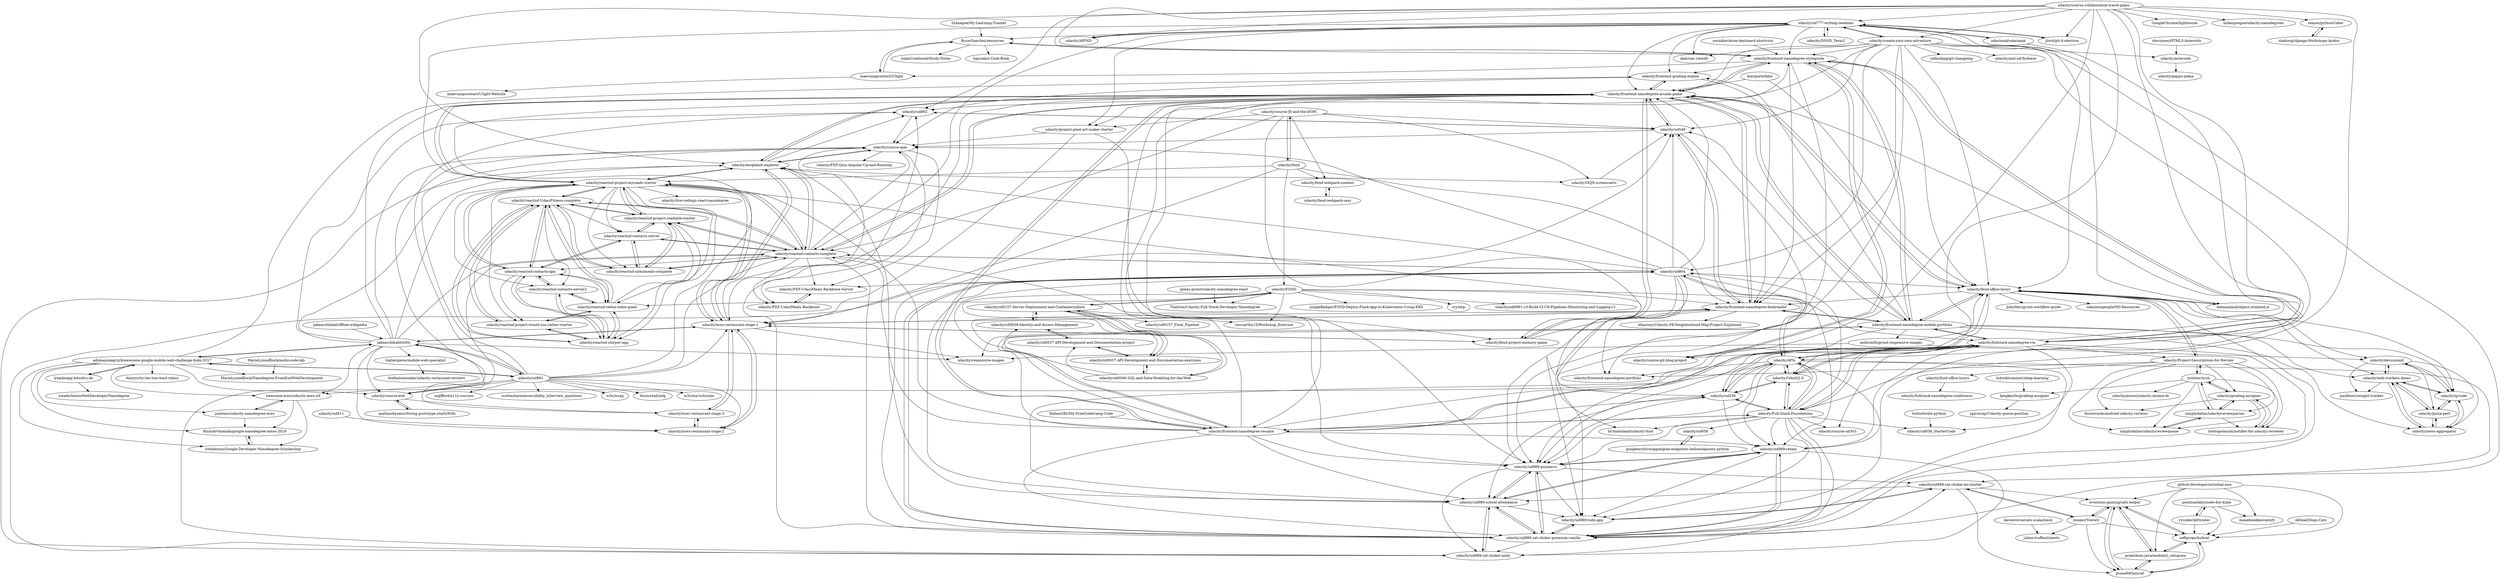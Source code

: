 digraph G {
"Syknapse/My-Learning-Tracker" -> "BycorSanchez/resources" ["e"=1]
"BycorSanchez/resources" -> "maevanapcontact/Ulight"
"BycorSanchez/resources" -> "hajczek/e-Cook-Book"
"BycorSanchez/resources" -> "islamCodehood/Study-Notes"
"BycorSanchez/resources" -> "udacity/frontend-nanodegree-styleguide"
"udacity/reactnd-UdaciFitness-complete" -> "udacity/reactnd-project-readable-starter"
"udacity/reactnd-UdaciFitness-complete" -> "udacity/reactnd-redux-todos-goals"
"udacity/reactnd-UdaciFitness-complete" -> "udacity/reactnd-udacimeals-complete"
"udacity/reactnd-UdaciFitness-complete" -> "udacity/reactnd-project-myreads-starter"
"udacity/reactnd-UdaciFitness-complete" -> "udacity/reactnd-chirper-app"
"udacity/reactnd-UdaciFitness-complete" -> "udacity/reactnd-project-would-you-rather-starter"
"udacity/reactnd-UdaciFitness-complete" -> "udacity/reactnd-contacts-app"
"udacity/reactnd-UdaciFitness-complete" -> "udacity/reactnd-contacts-server2"
"udacity/reactnd-UdaciFitness-complete" -> "udacity/reactnd-contacts-complete"
"udacity/reactnd-UdaciFitness-complete" -> "udacity/reactnd-contacts-server"
"adomanskagrzyb/awesome-google-mobile-web-challenge-links-2017" -> "awesome-mws/udacity-mws-nd"
"adomanskagrzyb/awesome-google-mobile-web-challenge-links-2017" -> "ireade/app.bitsofco.de"
"adomanskagrzyb/awesome-google-mobile-web-challenge-links-2017" -> "RicardoVaranda/google-nanodegree-notes-2018"
"adomanskagrzyb/awesome-google-mobile-web-challenge-links-2017" -> "jakearchibald/wittr"
"adomanskagrzyb/awesome-google-mobile-web-challenge-links-2017" -> "jsoetens/udacity-nanodegree-mws"
"adomanskagrzyb/awesome-google-mobile-web-challenge-links-2017" -> "rothdennis/Google-Developer-Nanodegree-Scholarship"
"adomanskagrzyb/awesome-google-mobile-web-challenge-links-2017" -> "udacity/ud891"
"adomanskagrzyb/awesome-google-mobile-web-challenge-links-2017" -> "Amiryy/tic-tac-toe-react-redux"
"adomanskagrzyb/awesome-google-mobile-web-challenge-links-2017" -> "MarieLynneBlock/Nanodegree-FrontEndWebDevelopment"
"adomanskagrzyb/awesome-google-mobile-web-challenge-links-2017" -> "udacity/frontend-grading-engine"
"adomanskagrzyb/awesome-google-mobile-web-challenge-links-2017" -> "udacity/course-es6"
"maevanapcontact/Ulight" -> "maevanapcontact/Ulight-Website"
"maevanapcontact/Ulight" -> "BycorSanchez/resources"
"rothdennis/Google-Developer-Nanodegree-Scholarship" -> "RicardoVaranda/google-nanodegree-notes-2018"
"udacity/reactnd-project-would-you-rather-starter" -> "udacity/reactnd-chirper-app"
"udacity/reactnd-project-would-you-rather-starter" -> "udacity/reactnd-redux-todos-goals"
"udacity/reactnd-project-would-you-rather-starter" -> "udacity/reactnd-UdaciFitness-complete"
"mathiasbynens/String.prototype.startsWith" -> "udacity/course-es6"
"udacimak/udacimak" -> "udacity/ud777-writing-readmes" ["e"=1]
"udacimak/udacimak" -> "udacity/fullstack-nanodegree-vm" ["e"=1]
"udacity/DSND_Term2" -> "udacity/ud777-writing-readmes" ["e"=1]
"jsoetens/udacity-nanodegree-mws" -> "awesome-mws/udacity-mws-nd"
"jsoetens/udacity-nanodegree-mws" -> "RicardoVaranda/google-nanodegree-notes-2018"
"james-priest/udacity-nanodegree-react" -> "Thalrion/Udacity-Full-Stack-Developer-Nanodegree"
"udacity/reactnd-redux-todos-goals" -> "udacity/reactnd-chirper-app"
"udacity/reactnd-redux-todos-goals" -> "udacity/reactnd-UdaciFitness-complete"
"udacity/reactnd-redux-todos-goals" -> "udacity/reactnd-contacts-app"
"udacity/reactnd-redux-todos-goals" -> "udacity/reactnd-project-would-you-rather-starter"
"udacity/reactnd-redux-todos-goals" -> "udacity/reactnd-contacts-server2"
"udacity/reactnd-redux-todos-goals" -> "udacity/reactnd-project-readable-starter"
"udacity/reactnd-contacts-app" -> "udacity/reactnd-contacts-server2"
"udacity/reactnd-contacts-app" -> "udacity/reactnd-redux-todos-goals"
"udacity/reactnd-contacts-app" -> "udacity/reactnd-chirper-app"
"udacity/reactnd-contacts-app" -> "udacity/reactnd-contacts-server"
"udacity/reactnd-contacts-app" -> "udacity/reactnd-project-myreads-starter"
"udacity/reactnd-contacts-app" -> "udacity/reactnd-UdaciFitness-complete"
"udacity/reactnd-contacts-app" -> "udacity/reactnd-project-would-you-rather-starter"
"postmanlabs/node-doc-kube" -> "softprops/hubcat"
"postmanlabs/node-doc-kube" -> "vycoder/kittynder"
"postmanlabs/node-doc-kube" -> "manekinekko/catsify"
"andismith/grunt-responsive-images" -> "udacity/devsummit" ["e"=1]
"andismith/grunt-responsive-images" -> "udacity/fend-office-hours" ["e"=1]
"andismith/grunt-responsive-images" -> "udacity/responsive-images" ["e"=1]
"udacity/course-JS-and-the-DOM" -> "udacity/fend"
"udacity/course-JS-and-the-DOM" -> "udacity/fend-webpack-content"
"udacity/course-JS-and-the-DOM" -> "udacity/fend-project-memory-game"
"udacity/course-JS-and-the-DOM" -> "udacity/project-pixel-art-maker-starter"
"udacity/course-JS-and-the-DOM" -> "udacity/reactnd-contacts-complete"
"udacity/course-JS-and-the-DOM" -> "udacity/ud549"
"udacity/course-JS-and-the-DOM" -> "udacity/OOJS-screencasts"
"vycoder/kittynder" -> "postmanlabs/node-doc-kube"
"vycoder/kittynder" -> "softprops/hubcat"
"googlearchive/appengine-endpoints-helloendpoints-python" -> "udacity/ud858"
"udacity/AIPND" -> "udacity/ud777-writing-readmes" ["e"=1]
"udacity/OOJS-screencasts" -> "udacity/ud549"
"udacity/reactnd-contacts-server2" -> "udacity/reactnd-contacts-app"
"udacity/reactnd-contacts-server2" -> "udacity/reactnd-chirper-app"
"udacity/reactnd-contacts-server2" -> "udacity/reactnd-redux-todos-goals"
"davenverse/cats-scalacheck" -> "julien-truffaut/newts"
"remon/pythonCodes" -> "skahwaji/django-Workshops-Arabic"
"evolution-gaming/cats-helper" -> "prono69/lazycat"
"evolution-gaming/cats-helper" -> "softprops/hubcat"
"evolution-gaming/cats-helper" -> "praktikum-java/module2_catsgram"
"evolution-gaming/cats-helper" -> "jlooper/Yowwlr"
"udacity/cd0157-Server-Deployment-and-Containerization" -> "udacity/cd0157_Final_Pipeline"
"udacity/cd0157-Server-Deployment-and-Containerization" -> "udacity/cd0039-Identity-and-Access-Management"
"udacity/cd0157-Server-Deployment-and-Containerization" -> "cmccarthy15/Workshop_Exercise"
"udacity/cd0157-Server-Deployment-and-Containerization" -> "udacity/cd0037-API-Development-and-Documentation-exercises"
"udacity/cd0157-Server-Deployment-and-Containerization" -> "udacity/FSND"
"udacity/cd0157-Server-Deployment-and-Containerization" -> "udacity/cd0046-SQL-and-Data-Modeling-for-the-Web"
"udacity/FSND" -> "udacity/cd0157-Server-Deployment-and-Containerization"
"udacity/FSND" -> "cmccarthy15/Workshop_Exercise"
"udacity/FSND" -> "Thalrion/Udacity-Full-Stack-Developer-Nanodegree"
"udacity/FSND" -> "jungleBadger/FSND-Deploy-Flask-App-to-Kubernetes-Using-EKS"
"udacity/FSND" -> "udacity/cd0037-API-Development-and-Documentation-exercises"
"udacity/FSND" -> "cry/nbp"
"udacity/FSND" -> "udacity/nd9991-c3-Build-CI-CD-Pipelines-Monitoring-and-Logging-v1" ["e"=1]
"udacity/FSND" -> "udacity/fullstack-nanodegree-vm"
"udacity/FSND" -> "br3ndonland/udacity-fsnd"
"udacity/FSND" -> "udacity/reactnd-redux-todos-goals"
"awesome-mws/udacity-mws-nd" -> "jsoetens/udacity-nanodegree-mws"
"awesome-mws/udacity-mws-nd" -> "RicardoVaranda/google-nanodegree-notes-2018"
"awesome-mws/udacity-mws-nd" -> "rothdennis/Google-Developer-Nanodegree-Scholarship"
"udacity/fend-project-memory-game" -> "udacity/mws-restaurant-stage-1"
"udacity/fend-project-memory-game" -> "udacity/frontend-nanodegree-arcade-game"
"udacity/fend-project-memory-game" -> "udacity/frontend-nanodegree-feedreader"
"RicardoVaranda/google-nanodegree-notes-2018" -> "rothdennis/Google-Developer-Nanodegree-Scholarship"
"udacity/mws-restaurant-stage-2" -> "udacity/mws-restaurant-stage-3"
"udacity/mws-restaurant-stage-2" -> "udacity/mws-restaurant-stage-1"
"udacity/mws-restaurant-stage-3" -> "udacity/mws-restaurant-stage-2"
"udacity/mws-restaurant-stage-3" -> "udacity/mws-restaurant-stage-1"
"ADlead/Dogs-Cats" -> "softprops/hubcat"
"tophergates/mobile-web-specialist" -> "thefinitemonkey/udacity-restaurant-reviews"
"udacity/reactnd-chirper-app" -> "udacity/reactnd-redux-todos-goals"
"udacity/reactnd-chirper-app" -> "udacity/reactnd-project-would-you-rather-starter"
"udacity/reactnd-chirper-app" -> "udacity/reactnd-contacts-server2"
"udacity/reactnd-chirper-app" -> "udacity/reactnd-contacts-app"
"udacity/reactnd-chirper-app" -> "udacity/reactnd-UdaciFitness-complete"
"skahwaji/django-Workshops-Arabic" -> "remon/pythonCodes"
"nwinkler/atom-keyboard-shortcuts" -> "udacity/frontend-nanodegree-styleguide" ["e"=1]
"marquete/kibo" -> "udacity/fend-office-hours" ["e"=1]
"marquete/kibo" -> "udacity/frontend-nanodegree-arcade-game" ["e"=1]
"udacity/frontend-nanodegree-styleguide" -> "udacity/frontend-nanodegree-feedreader"
"udacity/frontend-nanodegree-styleguide" -> "udacity/course-git-blog-project"
"udacity/frontend-nanodegree-styleguide" -> "udacity/frontend-nanodegree-mobile-portfolio"
"udacity/frontend-nanodegree-styleguide" -> "BycorSanchez/resources"
"udacity/frontend-nanodegree-styleguide" -> "udacity/frontend-nanodegree-arcade-game"
"udacity/frontend-nanodegree-styleguide" -> "udacity/frontend-nanodegree-portfolio"
"udacity/frontend-nanodegree-styleguide" -> "udacity/fend-office-hours"
"udacity/frontend-nanodegree-styleguide" -> "maevanapcontact/Ulight"
"udacity/frontend-nanodegree-styleguide" -> "udacity/fullstack-nanodegree-vm"
"udacity/frontend-nanodegree-styleguide" -> "udacity/frontend-grading-engine"
"udacity/ud989-retain" -> "udacity/ud989-pizzamvo"
"udacity/ud989-retain" -> "udacity/ud989-cat-clicker-premium-vanilla"
"udacity/ud989-retain" -> "udacity/ud989-school-attendance"
"udacity/ud989-retain" -> "udacity/ud989-cat-clicker-andy"
"udacity/ud989-retain" -> "udacity/ud989-todo-app"
"udacity/frontend-nanodegree-resume" -> "udacity/frontend-nanodegree-arcade-game"
"udacity/frontend-nanodegree-resume" -> "udacity/frontend-nanodegree-mobile-portfolio"
"udacity/frontend-nanodegree-resume" -> "udacity/ud989-cat-clicker-premium-vanilla"
"udacity/frontend-nanodegree-resume" -> "udacity/ud989-retain"
"udacity/frontend-nanodegree-resume" -> "udacity/ud989-pizzamvo"
"udacity/frontend-nanodegree-resume" -> "udacity/ud989-school-attendance"
"udacity/frontend-nanodegree-resume" -> "udacity/frontend-nanodegree-feedreader"
"udacity/frontend-nanodegree-resume" -> "udacity/fullstack-nanodegree-vm"
"udacity/frontend-nanodegree-resume" -> "udacity/frontend-nanodegree-styleguide"
"udacity/frontend-nanodegree-resume" -> "udacity/ud864"
"udacity/frontend-nanodegree-resume" -> "udacity/Full-Stack-Foundations"
"udacity/frontend-nanodegree-resume" -> "udacity/reactnd-contacts-complete"
"udacity/frontend-nanodegree-resume" -> "udacity/fend-office-hours"
"udacity/frontend-nanodegree-resume" -> "udacity/reactnd-project-myreads-starter"
"udacity/frontend-nanodegree-resume" -> "udacity/ud330"
"udacity/frontend-nanodegree-mobile-portfolio" -> "udacity/frontend-nanodegree-arcade-game"
"udacity/frontend-nanodegree-mobile-portfolio" -> "udacity/frontend-nanodegree-feedreader"
"udacity/frontend-nanodegree-mobile-portfolio" -> "udacity/frontend-nanodegree-styleguide"
"udacity/frontend-nanodegree-mobile-portfolio" -> "udacity/fend-office-hours"
"udacity/frontend-nanodegree-mobile-portfolio" -> "udacity/web-workers-demo"
"udacity/frontend-nanodegree-mobile-portfolio" -> "udacity/frontend-nanodegree-resume"
"udacity/frontend-nanodegree-mobile-portfolio" -> "udacity/ud549"
"udacity/frontend-nanodegree-mobile-portfolio" -> "udacity/qrcode"
"udacity/frontend-nanodegree-mobile-portfolio" -> "udacity/frontend-nanodegree-portfolio"
"udacity/frontend-nanodegree-mobile-portfolio" -> "udacity/frontend-grading-engine"
"udacity/frontend-nanodegree-mobile-portfolio" -> "udacity/news-aggregator"
"udacity/frontend-nanodegree-mobile-portfolio" -> "udacity/responsive-images"
"udacity/frontend-nanodegree-mobile-portfolio" -> "udacity/fullstack-nanodegree-vm"
"udacity/frontend-nanodegree-mobile-portfolio" -> "andismith/grunt-responsive-images" ["e"=1]
"udacity/fend-webpack-sass" -> "udacity/fend-webpack-content"
"udacity/create-your-own-adventure" -> "zkat/can.viewify"
"udacity/create-your-own-adventure" -> "udacity/ud777-writing-readmes"
"udacity/create-your-own-adventure" -> "rafinskipg/git-changelog"
"udacity/create-your-own-adventure" -> "udacity/frontend-nanodegree-arcade-game"
"udacity/create-your-own-adventure" -> "udacity/fend-office-hours"
"udacity/create-your-own-adventure" -> "udacity/ud989-cat-clicker-premium-vanilla"
"udacity/create-your-own-adventure" -> "udacity/asteroids"
"udacity/create-your-own-adventure" -> "udacity/ud989-retain"
"udacity/create-your-own-adventure" -> "udacity/frontend-nanodegree-styleguide"
"udacity/create-your-own-adventure" -> "udacity/ud989-pizzamvo"
"udacity/create-your-own-adventure" -> "udacity/frontend-nanodegree-resume"
"udacity/create-your-own-adventure" -> "udacity/frontend-nanodegree-feedreader"
"udacity/create-your-own-adventure" -> "udacity/and-nd-firebase" ["e"=1]
"udacity/create-your-own-adventure" -> "udacity/ud549"
"udacity/create-your-own-adventure" -> "udacity/ud864"
"udacity/ud989-cat-clicker-ko-starter" -> "prono69/lazycat"
"udacity/ud989-cat-clicker-ko-starter" -> "jlooper/Yowwlr"
"udacity/ud989-cat-clicker-ko-starter" -> "udacity/ud989-todo-app"
"udacity/ud989-cat-clicker-ko-starter" -> "evolution-gaming/cats-helper"
"udacity/ud989-cat-clicker-ko-starter" -> "udacity/ud989-school-attendance"
"udacity/asteroids" -> "udacity/pappu-pakia"
"udacity/frontend-nanodegree-arcade-game" -> "udacity/frontend-nanodegree-feedreader"
"udacity/frontend-nanodegree-arcade-game" -> "udacity/frontend-nanodegree-mobile-portfolio"
"udacity/frontend-nanodegree-arcade-game" -> "udacity/ud549"
"udacity/frontend-nanodegree-arcade-game" -> "udacity/reactnd-project-myreads-starter"
"udacity/frontend-nanodegree-arcade-game" -> "udacity/fend-office-hours"
"udacity/frontend-nanodegree-arcade-game" -> "udacity/fend-project-memory-game"
"udacity/frontend-nanodegree-arcade-game" -> "udacity/mws-restaurant-stage-1"
"udacity/frontend-nanodegree-arcade-game" -> "udacity/exoplanet-explorer"
"udacity/frontend-nanodegree-arcade-game" -> "udacity/reactnd-contacts-complete"
"udacity/frontend-nanodegree-arcade-game" -> "udacity/frontend-nanodegree-resume"
"udacity/frontend-nanodegree-arcade-game" -> "udacity/frontend-grading-engine"
"udacity/frontend-nanodegree-arcade-game" -> "udacity/ud989-pizzamvo"
"udacity/frontend-nanodegree-arcade-game" -> "udacity/frontend-nanodegree-styleguide"
"udacity/frontend-nanodegree-arcade-game" -> "udacity/ud892"
"udacity/frontend-nanodegree-arcade-game" -> "udacity/project-pixel-art-maker-starter"
"udacity/fend-office-hours" -> "batmanimal/object-oriented-js"
"udacity/fend-office-hours" -> "JohnMav/grunt-workflow-guide" ["e"=1]
"udacity/fend-office-hours" -> "udacity/frontend-nanodegree-feedreader"
"udacity/fend-office-hours" -> "udacity/Project-Descriptions-for-Review"
"udacity/fend-office-hours" -> "udacity/frontend-nanodegree-arcade-game"
"udacity/fend-office-hours" -> "udacity/web-workers-demo"
"udacity/fend-office-hours" -> "udacity/ud989-pizzamvo"
"udacity/fend-office-hours" -> "udacity/qrcode"
"udacity/fend-office-hours" -> "udacity/frontend-nanodegree-mobile-portfolio"
"udacity/fend-office-hours" -> "udacity/devsummit"
"udacity/fend-office-hours" -> "udaciouspeople/ND-Resources"
"udacity/fend-office-hours" -> "udacity/ud989-cat-clicker-premium-vanilla"
"udacity/ud989-todo-app" -> "udacity/ud989-cat-clicker-ko-starter"
"udacity/ud989-todo-app" -> "udacity/ud989-cat-clicker-premium-vanilla"
"udacity/ud989-cat-clicker-premium-vanilla" -> "udacity/ud989-pizzamvo"
"udacity/ud989-cat-clicker-premium-vanilla" -> "udacity/ud989-retain"
"udacity/ud989-cat-clicker-premium-vanilla" -> "udacity/ud989-school-attendance"
"udacity/ud989-cat-clicker-premium-vanilla" -> "udacity/ud989-todo-app"
"udacity/ud989-cat-clicker-premium-vanilla" -> "udacity/ud989-cat-clicker-andy"
"udacity/ud989-cat-clicker-premium-vanilla" -> "udacity/ud989-cat-clicker-ko-starter"
"udacity/ud989-cat-clicker-premium-vanilla" -> "udacity/ud864"
"udacity/ud989-cat-clicker-premium-vanilla" -> "udacity/ud892"
"udacity/ud989-cat-clicker-premium-vanilla" -> "udacity/ud549"
"udacity/fend-webpack-content" -> "udacity/fend-webpack-sass"
"udacity/ud858" -> "googlearchive/appengine-endpoints-helloendpoints-python"
"udacity/ud989-pizzamvo" -> "udacity/ud989-retain"
"udacity/ud989-pizzamvo" -> "udacity/ud989-cat-clicker-premium-vanilla"
"udacity/ud989-pizzamvo" -> "udacity/ud989-school-attendance"
"udacity/ud989-pizzamvo" -> "udacity/ud989-cat-clicker-andy"
"udacity/ud989-pizzamvo" -> "udacity/ud989-todo-app"
"udacity/ud989-pizzamvo" -> "udacity/ud989-cat-clicker-ko-starter"
"batmanimal/object-oriented-js" -> "udacity/fend-office-hours"
"udacity/ud989-school-attendance" -> "udacity/ud989-cat-clicker-premium-vanilla"
"udacity/ud989-school-attendance" -> "udacity/ud989-cat-clicker-andy"
"udacity/ud989-school-attendance" -> "udacity/ud989-pizzamvo"
"udacity/ud989-school-attendance" -> "udacity/ud989-retain"
"udacity/ud989-school-attendance" -> "udacity/ud989-todo-app"
"github-developer/octochat-aws" -> "softprops/hubcat"
"github-developer/octochat-aws" -> "praktikum-java/module2_catsgram"
"github-developer/octochat-aws" -> "manekinekko/catsify"
"github-developer/octochat-aws" -> "evolution-gaming/cats-helper"
"udacity/ud989-cat-clicker-andy" -> "udacity/ud989-school-attendance"
"udacity/frontend-nanodegree-feedreader" -> "udacity/frontend-nanodegree-arcade-game"
"udacity/frontend-nanodegree-feedreader" -> "udacity/frontend-nanodegree-portfolio"
"udacity/frontend-nanodegree-feedreader" -> "udacity/ud549"
"udacity/frontend-nanodegree-feedreader" -> "udacity/mws-restaurant-stage-1"
"udacity/frontend-nanodegree-feedreader" -> "elharony/Udacity-P8-Neighborhood-Map-Project-Explained"
"udacity/frontend-nanodegree-feedreader" -> "udacity/frontend-nanodegree-mobile-portfolio"
"jlord/git-it-electron" -> "udacity/ud777-writing-readmes" ["e"=1]
"twilio/twilio-python" -> "udacity/ud036_StarterCode" ["e"=1]
"udacity/fullstack-nanodegree-vm" -> "udacity/Full-Stack-Foundations"
"udacity/fullstack-nanodegree-vm" -> "udacity/OAuth2.0"
"udacity/fullstack-nanodegree-vm" -> "udacity/ud330"
"udacity/fullstack-nanodegree-vm" -> "udacity/ud036_StarterCode"
"udacity/fullstack-nanodegree-vm" -> "udacity/APIs"
"udacity/fullstack-nanodegree-vm" -> "udacity/ud989-pizzamvo"
"udacity/fullstack-nanodegree-vm" -> "udacity/frontend-nanodegree-styleguide"
"udacity/fullstack-nanodegree-vm" -> "udacity/course-ud303"
"udacity/fullstack-nanodegree-vm" -> "udacity/frontend-nanodegree-arcade-game"
"udacity/fullstack-nanodegree-vm" -> "udacity/ud989-retain"
"udacity/fullstack-nanodegree-vm" -> "udacity/frontend-nanodegree-resume"
"udacity/fullstack-nanodegree-vm" -> "udacity/ud989-cat-clicker-premium-vanilla"
"udacity/fullstack-nanodegree-vm" -> "udacity/frontend-nanodegree-mobile-portfolio"
"udacity/fullstack-nanodegree-vm" -> "udacity/course-git-blog-project"
"udacity/fullstack-nanodegree-vm" -> "udacity/Project-Descriptions-for-Review"
"udacity/Full-Stack-Foundations" -> "udacity/fullstack-nanodegree-vm"
"udacity/Full-Stack-Foundations" -> "udacity/ud330"
"udacity/Full-Stack-Foundations" -> "udacity/APIs"
"udacity/Full-Stack-Foundations" -> "udacity/OAuth2.0"
"udacity/Full-Stack-Foundations" -> "udacity/ud989-pizzamvo"
"udacity/Full-Stack-Foundations" -> "udacity/course-ud303"
"udacity/Full-Stack-Foundations" -> "udacity/ud989-retain"
"udacity/Full-Stack-Foundations" -> "udacity/ud036_StarterCode"
"udacity/Full-Stack-Foundations" -> "udacity/ud864"
"udacity/Full-Stack-Foundations" -> "udacity/ud858"
"udacity/Full-Stack-Foundations" -> "udacity/ud989-todo-app"
"udacity/Full-Stack-Foundations" -> "udacity/ud989-cat-clicker-andy"
"udacity/Full-Stack-Foundations" -> "udacity/ud989-cat-clicker-premium-vanilla"
"udacity/Full-Stack-Foundations" -> "udacity/frontend-nanodegree-resume"
"udacity/Full-Stack-Foundations" -> "br3ndonland/udacity-fsnd"
"udacity/frontend-grading-engine" -> "udacity/frontend-nanodegree-arcade-game"
"udacity/frontend-grading-engine" -> "udacity/course-ajax"
"udacity/frontend-grading-engine" -> "udacity/frontend-nanodegree-feedreader"
"udacity/OAuth2.0" -> "udacity/ud330"
"udacity/OAuth2.0" -> "udacity/fullstack-nanodegree-vm"
"udacity/OAuth2.0" -> "udacity/Full-Stack-Foundations"
"udacity/OAuth2.0" -> "udacity/APIs"
"udacity/cd0046-SQL-and-Data-Modeling-for-the-Web" -> "udacity/cd0037-API-Development-and-Documentation-project"
"udacity/cd0046-SQL-and-Data-Modeling-for-the-Web" -> "udacity/cd0037-API-Development-and-Documentation-exercises"
"udacity/cd0046-SQL-and-Data-Modeling-for-the-Web" -> "udacity/cd0039-Identity-and-Access-Management"
"udacity/cd0046-SQL-and-Data-Modeling-for-the-Web" -> "udacity/cd0157-Server-Deployment-and-Containerization"
"udacity/Project-Descriptions-for-Review" -> "trolster/urcli"
"udacity/Project-Descriptions-for-Review" -> "udacity/grading-assigner"
"udacity/Project-Descriptions-for-Review" -> "simplydallas/udacityreviewparser"
"udacity/Project-Descriptions-for-Review" -> "udacity/fend-office-hours"
"udacity/Project-Descriptions-for-Review" -> "brenopolanski/notifier-for-udacity-reviewer"
"udacity/Project-Descriptions-for-Review" -> "simplydallas/udacityreviewqueue"
"udacity/Project-Descriptions-for-Review" -> "throwrocks/android-udacity-reviews"
"udacity/Project-Descriptions-for-Review" -> "udacity/fsnd-office-hours"
"udacity/Project-Descriptions-for-Review" -> "udacity/frontend-nanodegree-portfolio"
"jakearchibald/offline-wikipedia" -> "jakearchibald/wittr" ["e"=1]
"udacity/qrcode" -> "udacity/web-workers-demo"
"udacity/qrcode" -> "udacity/pizza-perf"
"udacity/qrcode" -> "udacity/news-aggregator"
"udacity/qrcode" -> "udacity/devsummit"
"udacity/ud330" -> "udacity/OAuth2.0"
"udacity/ud330" -> "udacity/Full-Stack-Foundations"
"udacity/ud330" -> "udacity/APIs"
"udacity/ud330" -> "udacity/ud989-pizzamvo"
"udacity/ud330" -> "udacity/ud989-retain"
"udacity/ud330" -> "udacity/fullstack-nanodegree-vm"
"udacity/ud330" -> "udacity/ud989-school-attendance"
"udacity/devsummit" -> "udacity/web-workers-demo"
"udacity/devsummit" -> "udacity/qrcode"
"udacity/devsummit" -> "paullewis/weight-tracker"
"udacity/devsummit" -> "udacity/pizza-perf"
"udacity/devsummit" -> "udacity/news-aggregator"
"udacity/web-workers-demo" -> "udacity/qrcode"
"udacity/web-workers-demo" -> "udacity/devsummit"
"udacity/web-workers-demo" -> "udacity/pizza-perf"
"udacity/web-workers-demo" -> "udacity/news-aggregator"
"udacity/web-workers-demo" -> "paullewis/weight-tracker"
"udacity/APIs" -> "udacity/ud330"
"udacity/APIs" -> "udacity/Full-Stack-Foundations"
"udacity/APIs" -> "udacity/OAuth2.0"
"udacity/APIs" -> "udacity/fullstack-nanodegree-vm"
"udacity/APIs" -> "udacity/ud989-pizzamvo"
"udacity/APIs" -> "udacity/ud864"
"udacity/APIs" -> "udacity/ud989-cat-clicker-premium-vanilla"
"udacity/APIs" -> "udacity/ud989-todo-app"
"udacity/APIs" -> "udacity/ud989-retain"
"udacity/APIs" -> "udacity/ud989-school-attendance"
"udacity/APIs" -> "udacity/ud989-cat-clicker-ko-starter"
"udacity/APIs" -> "udacity/ud989-cat-clicker-andy"
"udacity/news-aggregator" -> "udacity/pizza-perf"
"udacity/news-aggregator" -> "udacity/qrcode"
"udacity/news-aggregator" -> "udacity/web-workers-demo"
"udacity/pizza-perf" -> "udacity/qrcode"
"udacity/pizza-perf" -> "udacity/web-workers-demo"
"udacity/pizza-perf" -> "udacity/news-aggregator"
"udacity/ud549" -> "udacity/frontend-nanodegree-feedreader"
"udacity/ud549" -> "udacity/ud892"
"udacity/ud549" -> "udacity/ud989-todo-app"
"udacity/ud549" -> "udacity/course-ajax"
"udacity/ud549" -> "udacity/frontend-nanodegree-arcade-game"
"udacity/cd0039-Identity-and-Access-Management" -> "udacity/cd0037-API-Development-and-Documentation-project"
"udacity/cd0039-Identity-and-Access-Management" -> "udacity/cd0157-Server-Deployment-and-Containerization"
"udacity/cd0037-API-Development-and-Documentation-exercises" -> "udacity/cd0037-API-Development-and-Documentation-project"
"udacity/cd0037-API-Development-and-Documentation-exercises" -> "udacity/cd0157-Server-Deployment-and-Containerization"
"udacity/cd0037-API-Development-and-Documentation-exercises" -> "udacity/cd0046-SQL-and-Data-Modeling-for-the-Web"
"udacity/fsnd-office-hours" -> "udacity/fullstack-nanodegree-conference"
"udacity/ud777-writing-readmes" -> "udacity/create-your-own-adventure"
"udacity/ud777-writing-readmes" -> "zkat/can.viewify"
"udacity/ud777-writing-readmes" -> "udacity/frontend-nanodegree-styleguide"
"udacity/ud777-writing-readmes" -> "udacity/frontend-nanodegree-arcade-game"
"udacity/ud777-writing-readmes" -> "udacity/DSND_Term2" ["e"=1]
"udacity/ud777-writing-readmes" -> "udacity/reactnd-project-myreads-starter"
"udacity/ud777-writing-readmes" -> "udacity/fend-office-hours"
"udacity/ud777-writing-readmes" -> "BycorSanchez/resources"
"udacity/ud777-writing-readmes" -> "batmanimal/object-oriented-js"
"udacity/ud777-writing-readmes" -> "udacity/AIPND" ["e"=1]
"udacity/ud777-writing-readmes" -> "udacity/reactnd-contacts-complete"
"udacity/ud777-writing-readmes" -> "jlord/git-it-electron" ["e"=1]
"udacity/ud777-writing-readmes" -> "udacity/frontend-grading-engine"
"udacity/ud777-writing-readmes" -> "udacimak/udacimak" ["e"=1]
"udacity/ud777-writing-readmes" -> "udacity/project-pixel-art-maker-starter"
"Rafase282/My-FreeCodeCamp-Code" -> "udacity/frontend-nanodegree-resume" ["e"=1]
"jakearchibald/wittr" -> "udacity/mws-restaurant-stage-1"
"jakearchibald/wittr" -> "udacity/course-ajax"
"jakearchibald/wittr" -> "adomanskagrzyb/awesome-google-mobile-web-challenge-links-2017"
"jakearchibald/wittr" -> "awesome-mws/udacity-mws-nd"
"jakearchibald/wittr" -> "udacity/course-es6"
"jakearchibald/wittr" -> "udacity/exoplanet-explorer"
"jakearchibald/wittr" -> "udacity/reactnd-contacts-complete"
"jakearchibald/wittr" -> "udacity/ud892"
"jakearchibald/wittr" -> "udacity/ud891"
"jakearchibald/wittr" -> "udacity/mws-restaurant-stage-3"
"jakearchibald/wittr" -> "udacity/reactnd-project-myreads-starter"
"jakearchibald/wittr" -> "udacity/mws-restaurant-stage-2"
"jakearchibald/wittr" -> "tophergates/mobile-web-specialist"
"jakearchibald/wittr" -> "udacity/frontend-nanodegree-arcade-game"
"jakearchibald/wittr" -> "udacity/responsive-images"
"udacity/cd0037-API-Development-and-Documentation-project" -> "udacity/cd0039-Identity-and-Access-Management"
"udacity/cd0037-API-Development-and-Documentation-project" -> "udacity/cd0037-API-Development-and-Documentation-exercises"
"udacity/exoplanet-explorer" -> "udacity/course-ajax"
"udacity/exoplanet-explorer" -> "udacity/mws-restaurant-stage-1"
"udacity/exoplanet-explorer" -> "udacity/reactnd-contacts-complete"
"udacity/exoplanet-explorer" -> "udacity/ud892"
"udacity/exoplanet-explorer" -> "udacity/OOJS-screencasts"
"udacity/exoplanet-explorer" -> "udacity/frontend-nanodegree-arcade-game"
"udacity/exoplanet-explorer" -> "udacity/ud989-school-attendance"
"udacity/exoplanet-explorer" -> "udacity/ud989-cat-clicker-andy"
"udacity/exoplanet-explorer" -> "udacity/reactnd-project-myreads-starter"
"udacity/ud892" -> "udacity/ud549"
"udacity/ud892" -> "udacity/course-ajax"
"praktikum-java/module2_catsgram" -> "prono69/lazycat"
"praktikum-java/module2_catsgram" -> "evolution-gaming/cats-helper"
"praktikum-java/module2_catsgram" -> "softprops/hubcat"
"udacity/FEF-UdaciMeals-Backbone" -> "udacity/FEF-UdaciMeals-Backbone-Server"
"udacity/grading-assigner" -> "simplydallas/udacityreviewparser"
"udacity/grading-assigner" -> "brenopolanski/notifier-for-udacity-reviewer"
"udacity/grading-assigner" -> "throwrocks/android-udacity-reviews"
"udacity/grading-assigner" -> "simplydallas/udacityreviewqueue"
"udacity/grading-assigner" -> "trolster/urcli"
"prono69/lazycat" -> "praktikum-java/module2_catsgram"
"prono69/lazycat" -> "evolution-gaming/cats-helper"
"prono69/lazycat" -> "softprops/hubcat"
"udacity/ud891" -> "udacity/mws-restaurant-stage-1"
"udacity/ud891" -> "udacity/ud892"
"udacity/ud891" -> "adomanskagrzyb/awesome-google-mobile-web-challenge-links-2017"
"udacity/ud891" -> "jakearchibald/wittr"
"udacity/ud891" -> "udacity/frontend-nanodegree-arcade-game"
"udacity/ud891" -> "w3c/wai-tutorials" ["e"=1]
"udacity/ud891" -> "mgifford/a11y-courses" ["e"=1]
"udacity/ud891" -> "udacity/course-es6"
"udacity/ud891" -> "udacity/course-ajax"
"udacity/ud891" -> "udacity/mws-restaurant-stage-2"
"udacity/ud891" -> "scottaohara/accessibility_interview_questions" ["e"=1]
"udacity/ud891" -> "udacity/reactnd-contacts-complete"
"udacity/ud891" -> "awesome-mws/udacity-mws-nd"
"udacity/ud891" -> "w3c/wcag" ["e"=1]
"udacity/ud891" -> "Access4all/adg" ["e"=1]
"udacity/fend" -> "udacity/course-JS-and-the-DOM"
"udacity/fend" -> "udacity/fend-webpack-content"
"udacity/fend" -> "udacity/reactnd-project-myreads-starter"
"udacity/fend" -> "udacity/frontend-nanodegree-feedreader"
"udacity/fend" -> "udacity/FSND"
"udacity/fend" -> "udacity/mws-restaurant-stage-1"
"simplydallas/udacityreviewparser" -> "simplydallas/udacityreviewqueue"
"simplydallas/udacityreviewparser" -> "udacity/grading-assigner"
"simplydallas/udacityreviewparser" -> "trolster/urcli"
"simplydallas/udacityreviewparser" -> "brenopolanski/notifier-for-udacity-reviewer"
"simplydallas/udacityreviewqueue" -> "simplydallas/udacityreviewparser"
"udacity/FEF-UdaciMeals-Backbone-Server" -> "udacity/FEF-UdaciMeals-Backbone"
"udacity/ud864" -> "udacity/ud989-cat-clicker-premium-vanilla"
"udacity/ud864" -> "udacity/reactnd-contacts-complete"
"udacity/ud864" -> "udacity/ud989-todo-app"
"udacity/ud864" -> "udacity/ud989-school-attendance"
"udacity/ud864" -> "udacity/ud989-pizzamvo"
"udacity/ud864" -> "udacity/course-ajax"
"udacity/ud864" -> "udacity/ud989-retain"
"udacity/ud864" -> "udacity/ud989-cat-clicker-andy"
"udacity/ud864" -> "udacity/ud330"
"udacity/ud864" -> "udacity/exoplanet-explorer"
"udacity/ud864" -> "udacity/fend-office-hours"
"udacity/ud864" -> "udacity/APIs"
"udacity/ud864" -> "udacity/ud549"
"udacity/ud864" -> "udacity/frontend-nanodegree-arcade-game"
"udacity/ud864" -> "udacity/FEF-UdaciMeals-Backbone-Server"
"ireade/app.bitsofco.de" -> "ireade/SeniorWebDeveloperNanodegree"
"ireade/app.bitsofco.de" -> "adomanskagrzyb/awesome-google-mobile-web-challenge-links-2017"
"udacity/project-pixel-art-maker-starter" -> "udacity/fend-project-memory-game"
"udacity/project-pixel-art-maker-starter" -> "udacity/mws-restaurant-stage-1"
"udacity/project-pixel-art-maker-starter" -> "udacity/course-ajax"
"trolster/urcli" -> "simplydallas/udacityreviewparser"
"trolster/urcli" -> "udacity/grading-assigner"
"trolster/urcli" -> "brenopolanski/notifier-for-udacity-reviewer"
"trolster/urcli" -> "simplydallas/udacityreviewqueue"
"trolster/urcli" -> "kingkastle/grading-assigner"
"trolster/urcli" -> "udacity/Project-Descriptions-for-Review"
"trolster/urcli" -> "udacityalumni/udacity-alumni-fe" ["e"=1]
"dmcinnes/HTML5-Asteroids" -> "udacity/asteroids" ["e"=1]
"udacity/course-es6" -> "udacity/mws-restaurant-stage-3"
"udacity/course-es6" -> "mathiasbynens/String.prototype.startsWith"
"udacity/course-es6" -> "udacity/course-ajax"
"udacity/course-ajax" -> "udacity/FEF-UdaciMeals-Backbone-Server"
"udacity/course-ajax" -> "udacity/exoplanet-explorer"
"udacity/course-ajax" -> "udacity/FEF-Quiz-Angular-Up-and-Running"
"udacity/course-ajax" -> "udacity/FEF-UdaciMeals-Backbone"
"udacity/ud811" -> "udacity/mws-restaurant-stage-2" ["e"=1]
"brenopolanski/notifier-for-udacity-reviewer" -> "udacity/grading-assigner"
"softprops/hubcat" -> "evolution-gaming/cats-helper"
"softprops/hubcat" -> "prono69/lazycat"
"softprops/hubcat" -> "praktikum-java/module2_catsgram"
"udacity/course-git-blog-project" -> "udacity/frontend-nanodegree-styleguide"
"jlooper/Yowwlr" -> "prono69/lazycat"
"jlooper/Yowwlr" -> "softprops/hubcat"
"jlooper/Yowwlr" -> "evolution-gaming/cats-helper"
"jlooper/Yowwlr" -> "julien-truffaut/newts"
"jlooper/Yowwlr" -> "udacity/ud989-cat-clicker-ko-starter"
"kingkastle/grading-assigner" -> "spirosrap/Udacity-queue-position"
"udacity/course-collaboration-travel-plans" -> "udacity/course-git-blog-project"
"udacity/course-collaboration-travel-plans" -> "udacity/ud777-writing-readmes"
"udacity/course-collaboration-travel-plans" -> "jlord/git-it-electron" ["e"=1]
"udacity/course-collaboration-travel-plans" -> "udacity/frontend-nanodegree-styleguide"
"udacity/course-collaboration-travel-plans" -> "remon/pythonCodes"
"udacity/course-collaboration-travel-plans" -> "GoogleChrome/lighthouse" ["e"=1]
"udacity/course-collaboration-travel-plans" -> "udacity/fullstack-nanodegree-vm"
"udacity/course-collaboration-travel-plans" -> "udacity/create-your-own-adventure"
"udacity/course-collaboration-travel-plans" -> "udacity/AIPND" ["e"=1]
"udacity/course-collaboration-travel-plans" -> "udacity/ud892"
"udacity/course-collaboration-travel-plans" -> "udacity/OAuth2.0"
"udacity/course-collaboration-travel-plans" -> "udacity/APIs"
"udacity/course-collaboration-travel-plans" -> "udacity/Full-Stack-Foundations"
"udacity/course-collaboration-travel-plans" -> "udacity/exoplanet-explorer"
"udacity/course-collaboration-travel-plans" -> "mikesprague/udacity-nanodegrees" ["e"=1]
"ludwiktrammer/deep-learning" -> "kingkastle/grading-assigner"
"udacity/reactnd-contacts-server" -> "udacity/reactnd-contacts-complete"
"udacity/reactnd-contacts-server" -> "udacity/reactnd-udacimeals-complete"
"udacity/reactnd-contacts-server" -> "udacity/reactnd-contacts-app"
"udacity/reactnd-contacts-server" -> "udacity/reactnd-project-readable-starter"
"udacity/mws-restaurant-stage-1" -> "udacity/mws-restaurant-stage-2"
"udacity/mws-restaurant-stage-1" -> "udacity/mws-restaurant-stage-3"
"udacity/mws-restaurant-stage-1" -> "udacity/course-ajax"
"udacity/mws-restaurant-stage-1" -> "udacity/frontend-nanodegree-feedreader"
"udacity/mws-restaurant-stage-1" -> "udacity/exoplanet-explorer"
"udacity/mws-restaurant-stage-1" -> "jakearchibald/wittr"
"udacity/mws-restaurant-stage-1" -> "udacity/reactnd-project-myreads-starter"
"udacity/mws-restaurant-stage-1" -> "udacity/fend-project-memory-game"
"udacity/mws-restaurant-stage-1" -> "udacity/responsive-images"
"udacity/reactnd-project-myreads-starter" -> "udacity/reactnd-contacts-complete"
"udacity/reactnd-project-myreads-starter" -> "udacity/reactnd-project-readable-starter"
"udacity/reactnd-project-myreads-starter" -> "udacity/reactnd-UdaciFitness-complete"
"udacity/reactnd-project-myreads-starter" -> "udacity/reactnd-udacimeals-complete"
"udacity/reactnd-project-myreads-starter" -> "udacity/reactnd-contacts-app"
"udacity/reactnd-project-myreads-starter" -> "udacity/reactnd-contacts-server"
"udacity/reactnd-project-myreads-starter" -> "udacity/mws-restaurant-stage-1"
"udacity/reactnd-project-myreads-starter" -> "udacity/frontend-nanodegree-arcade-game"
"udacity/reactnd-project-myreads-starter" -> "udacity/reactnd-project-would-you-rather-starter"
"udacity/reactnd-project-myreads-starter" -> "udacity/reactnd-redux-todos-goals"
"udacity/reactnd-project-myreads-starter" -> "udacity/exoplanet-explorer"
"udacity/reactnd-project-myreads-starter" -> "udacity/reactnd-contacts-server2"
"udacity/reactnd-project-myreads-starter" -> "udacity/frontend-nanodegree-feedreader"
"udacity/reactnd-project-myreads-starter" -> "udacity/reactnd-chirper-app"
"udacity/reactnd-project-myreads-starter" -> "udacity/live-codings-react-nanodegree"
"udacity/reactnd-contacts-complete" -> "udacity/reactnd-contacts-server"
"udacity/reactnd-contacts-complete" -> "udacity/reactnd-udacimeals-complete"
"udacity/reactnd-contacts-complete" -> "udacity/reactnd-project-myreads-starter"
"udacity/reactnd-contacts-complete" -> "udacity/reactnd-project-readable-starter"
"udacity/reactnd-contacts-complete" -> "udacity/ud864"
"udacity/reactnd-contacts-complete" -> "udacity/reactnd-UdaciFitness-complete"
"udacity/reactnd-contacts-complete" -> "udacity/FEF-UdaciMeals-Backbone"
"udacity/reactnd-contacts-complete" -> "udacity/course-es6"
"udacity/reactnd-contacts-complete" -> "udacity/exoplanet-explorer"
"udacity/reactnd-contacts-complete" -> "udacity/course-ajax"
"udacity/reactnd-contacts-complete" -> "udacity/ud989-pizzamvo"
"udacity/reactnd-contacts-complete" -> "udacity/frontend-nanodegree-arcade-game"
"udacity/reactnd-contacts-complete" -> "udacity/ud989-cat-clicker-premium-vanilla"
"udacity/reactnd-contacts-complete" -> "udacity/FEF-UdaciMeals-Backbone-Server"
"udacity/reactnd-contacts-complete" -> "udacity/reactnd-contacts-app"
"udacity/reactnd-project-readable-starter" -> "udacity/reactnd-udacimeals-complete"
"udacity/reactnd-project-readable-starter" -> "udacity/reactnd-UdaciFitness-complete"
"udacity/reactnd-project-readable-starter" -> "udacity/reactnd-project-myreads-starter"
"udacity/reactnd-project-readable-starter" -> "udacity/reactnd-contacts-server"
"udacity/reactnd-project-readable-starter" -> "udacity/reactnd-contacts-complete"
"udacity/reactnd-project-readable-starter" -> "udacity/reactnd-chirper-app"
"udacity/reactnd-udacimeals-complete" -> "udacity/reactnd-project-readable-starter"
"udacity/reactnd-udacimeals-complete" -> "udacity/reactnd-contacts-complete"
"udacity/reactnd-udacimeals-complete" -> "udacity/reactnd-contacts-server"
"udacity/reactnd-udacimeals-complete" -> "udacity/reactnd-UdaciFitness-complete"
"MarieLynneBlock/audio-code-lab" -> "MarieLynneBlock/Nanodegree-FrontEndWebDevelopment"
"Syknapse/My-Learning-Tracker" ["l"="26.691,-25.66", "c"=32]
"BycorSanchez/resources" ["l"="28.197,-26.141"]
"maevanapcontact/Ulight" ["l"="28.177,-26.138"]
"hajczek/e-Cook-Book" ["l"="28.172,-26.161"]
"islamCodehood/Study-Notes" ["l"="28.163,-26.151"]
"udacity/frontend-nanodegree-styleguide" ["l"="28.23,-26.116"]
"udacity/reactnd-UdaciFitness-complete" ["l"="28.326,-26.025"]
"udacity/reactnd-project-readable-starter" ["l"="28.313,-26.021"]
"udacity/reactnd-redux-todos-goals" ["l"="28.352,-26.028"]
"udacity/reactnd-udacimeals-complete" ["l"="28.302,-26.027"]
"udacity/reactnd-project-myreads-starter" ["l"="28.316,-26.054"]
"udacity/reactnd-chirper-app" ["l"="28.333,-26.012"]
"udacity/reactnd-project-would-you-rather-starter" ["l"="28.347,-26.011"]
"udacity/reactnd-contacts-app" ["l"="28.336,-26.034"]
"udacity/reactnd-contacts-server2" ["l"="28.343,-26.021"]
"udacity/reactnd-contacts-complete" ["l"="28.299,-26.055"]
"udacity/reactnd-contacts-server" ["l"="28.315,-26.036"]
"adomanskagrzyb/awesome-google-mobile-web-challenge-links-2017" ["l"="28.391,-26.056"]
"awesome-mws/udacity-mws-nd" ["l"="28.388,-26.04"]
"ireade/app.bitsofco.de" ["l"="28.44,-26.051"]
"RicardoVaranda/google-nanodegree-notes-2018" ["l"="28.414,-26.035"]
"jakearchibald/wittr" ["l"="28.342,-26.076"]
"jsoetens/udacity-nanodegree-mws" ["l"="28.406,-26.023"]
"rothdennis/Google-Developer-Nanodegree-Scholarship" ["l"="28.411,-26.046"]
"udacity/ud891" ["l"="28.353,-26.062"]
"Amiryy/tic-tac-toe-react-redux" ["l"="28.418,-26.06"]
"MarieLynneBlock/Nanodegree-FrontEndWebDevelopment" ["l"="28.454,-26.039"]
"udacity/frontend-grading-engine" ["l"="28.301,-26.096"]
"udacity/course-es6" ["l"="28.362,-26.044"]
"maevanapcontact/Ulight-Website" ["l"="28.148,-26.146"]
"mathiasbynens/String.prototype.startsWith" ["l"="28.384,-26.007"]
"udacimak/udacimak" ["l"="47.464,28.512", "c"=89]
"udacity/ud777-writing-readmes" ["l"="28.252,-26.11"]
"udacity/fullstack-nanodegree-vm" ["l"="28.224,-26.077"]
"udacity/DSND_Term2" ["l"="49.18,27.666", "c"=1018]
"james-priest/udacity-nanodegree-react" ["l"="28.476,-25.998"]
"Thalrion/Udacity-Full-Stack-Developer-Nanodegree" ["l"="28.444,-26.026"]
"postmanlabs/node-doc-kube" ["l"="28.17,-25.9"]
"softprops/hubcat" ["l"="28.193,-25.925"]
"vycoder/kittynder" ["l"="28.16,-25.914"]
"manekinekko/catsify" ["l"="28.18,-25.886"]
"andismith/grunt-responsive-images" ["l"="24.38,-30.297", "c"=519]
"udacity/devsummit" ["l"="28.284,-26.188"]
"udacity/fend-office-hours" ["l"="28.25,-26.129"]
"udacity/responsive-images" ["l"="28.33,-26.109"]
"udacity/course-JS-and-the-DOM" ["l"="28.33,-26.127"]
"udacity/fend" ["l"="28.354,-26.116"]
"udacity/fend-webpack-content" ["l"="28.366,-26.155"]
"udacity/fend-project-memory-game" ["l"="28.313,-26.109"]
"udacity/project-pixel-art-maker-starter" ["l"="28.305,-26.124"]
"udacity/ud549" ["l"="28.274,-26.083"]
"udacity/OOJS-screencasts" ["l"="28.299,-26.111"]
"googlearchive/appengine-endpoints-helloendpoints-python" ["l"="28.112,-25.986"]
"udacity/ud858" ["l"="28.139,-26.002"]
"udacity/AIPND" ["l"="49.211,27.7", "c"=1018]
"davenverse/cats-scalacheck" ["l"="28.25,-25.883"]
"julien-truffaut/newts" ["l"="28.241,-25.911"]
"remon/pythonCodes" ["l"="28.123,-26.07"]
"skahwaji/django-Workshops-Arabic" ["l"="28.099,-26.067"]
"evolution-gaming/cats-helper" ["l"="28.213,-25.941"]
"prono69/lazycat" ["l"="28.201,-25.948"]
"praktikum-java/module2_catsgram" ["l"="28.207,-25.927"]
"jlooper/Yowwlr" ["l"="28.223,-25.953"]
"udacity/cd0157-Server-Deployment-and-Containerization" ["l"="28.448,-26.093"]
"udacity/cd0157_Final_Pipeline" ["l"="28.475,-26.082"]
"udacity/cd0039-Identity-and-Access-Management" ["l"="28.468,-26.114"]
"cmccarthy15/Workshop_Exercise" ["l"="28.425,-26.095"]
"udacity/cd0037-API-Development-and-Documentation-exercises" ["l"="28.458,-26.105"]
"udacity/FSND" ["l"="28.393,-26.079"]
"udacity/cd0046-SQL-and-Data-Modeling-for-the-Web" ["l"="28.478,-26.099"]
"jungleBadger/FSND-Deploy-Flask-App-to-Kubernetes-Using-EKS" ["l"="28.428,-26.078"]
"cry/nbp" ["l"="28.428,-26.12"]
"udacity/nd9991-c3-Build-CI-CD-Pipelines-Monitoring-and-Logging-v1" ["l"="10.411,-4.735", "c"=147]
"br3ndonland/udacity-fsnd" ["l"="28.286,-26.022"]
"udacity/mws-restaurant-stage-1" ["l"="28.323,-26.088"]
"udacity/frontend-nanodegree-arcade-game" ["l"="28.282,-26.092"]
"udacity/frontend-nanodegree-feedreader" ["l"="28.284,-26.109"]
"udacity/mws-restaurant-stage-2" ["l"="28.356,-26.093"]
"udacity/mws-restaurant-stage-3" ["l"="28.362,-26.081"]
"ADlead/Dogs-Cats" ["l"="28.2,-25.89"]
"tophergates/mobile-web-specialist" ["l"="28.39,-26.118"]
"thefinitemonkey/udacity-restaurant-reviews" ["l"="28.408,-26.141"]
"nwinkler/atom-keyboard-shortcuts" ["l"="26.663,-25.863", "c"=32]
"marquete/kibo" ["l"="3.449,-34.147", "c"=179]
"udacity/course-git-blog-project" ["l"="28.189,-26.113"]
"udacity/frontend-nanodegree-mobile-portfolio" ["l"="28.269,-26.124"]
"udacity/frontend-nanodegree-portfolio" ["l"="28.238,-26.142"]
"udacity/ud989-retain" ["l"="28.233,-26.05"]
"udacity/ud989-pizzamvo" ["l"="28.241,-26.06"]
"udacity/ud989-cat-clicker-premium-vanilla" ["l"="28.25,-26.05"]
"udacity/ud989-school-attendance" ["l"="28.252,-26.037"]
"udacity/ud989-cat-clicker-andy" ["l"="28.242,-26.039"]
"udacity/ud989-todo-app" ["l"="28.242,-26.028"]
"udacity/frontend-nanodegree-resume" ["l"="28.251,-26.079"]
"udacity/ud864" ["l"="28.261,-26.059"]
"udacity/Full-Stack-Foundations" ["l"="28.208,-26.041"]
"udacity/ud330" ["l"="28.218,-26.058"]
"udacity/web-workers-demo" ["l"="28.284,-26.172"]
"udacity/qrcode" ["l"="28.269,-26.166"]
"udacity/news-aggregator" ["l"="28.264,-26.179"]
"udacity/fend-webpack-sass" ["l"="28.381,-26.175"]
"udacity/create-your-own-adventure" ["l"="28.224,-26.1"]
"zkat/can.viewify" ["l"="28.217,-26.133"]
"rafinskipg/git-changelog" ["l"="28.131,-26.115"]
"udacity/asteroids" ["l"="28.224,-26.179"]
"udacity/and-nd-firebase" ["l"="56.541,-14.421", "c"=123]
"udacity/ud989-cat-clicker-ko-starter" ["l"="28.23,-25.998"]
"udacity/pappu-pakia" ["l"="28.227,-26.217"]
"udacity/exoplanet-explorer" ["l"="28.285,-26.065"]
"udacity/ud892" ["l"="28.294,-26.076"]
"batmanimal/object-oriented-js" ["l"="28.252,-26.152"]
"JohnMav/grunt-workflow-guide" ["l"="24.446,-30.327", "c"=519]
"udacity/Project-Descriptions-for-Review" ["l"="28.196,-26.175"]
"udaciouspeople/ND-Resources" ["l"="28.234,-26.16"]
"github-developer/octochat-aws" ["l"="28.197,-25.909"]
"elharony/Udacity-P8-Neighborhood-Map-Project-Explained" ["l"="28.299,-26.146"]
"jlord/git-it-electron" ["l"="26.904,-25.495", "c"=32]
"twilio/twilio-python" ["l"="47.297,18.238", "c"=52]
"udacity/ud036_StarterCode" ["l"="28.182,-26.027"]
"udacity/OAuth2.0" ["l"="28.194,-26.053"]
"udacity/APIs" ["l"="28.224,-26.035"]
"udacity/course-ud303" ["l"="28.173,-26.046"]
"udacity/course-ajax" ["l"="28.311,-26.072"]
"udacity/cd0037-API-Development-and-Documentation-project" ["l"="28.483,-26.116"]
"trolster/urcli" ["l"="28.167,-26.214"]
"udacity/grading-assigner" ["l"="28.182,-26.21"]
"simplydallas/udacityreviewparser" ["l"="28.174,-26.198"]
"brenopolanski/notifier-for-udacity-reviewer" ["l"="28.162,-26.2"]
"simplydallas/udacityreviewqueue" ["l"="28.189,-26.2"]
"throwrocks/android-udacity-reviews" ["l"="28.201,-26.207"]
"udacity/fsnd-office-hours" ["l"="28.153,-26.185"]
"jakearchibald/offline-wikipedia" ["l"="0.111,-29.731", "c"=12]
"udacity/pizza-perf" ["l"="28.269,-26.19"]
"paullewis/weight-tracker" ["l"="28.298,-26.207"]
"udacity/fullstack-nanodegree-conference" ["l"="28.128,-26.194"]
"Rafase282/My-FreeCodeCamp-Code" ["l"="26.849,-25.522", "c"=32]
"udacity/FEF-UdaciMeals-Backbone" ["l"="28.295,-26.039"]
"udacity/FEF-UdaciMeals-Backbone-Server" ["l"="28.282,-26.045"]
"w3c/wai-tutorials" ["l"="-8.498,-24.114", "c"=539]
"mgifford/a11y-courses" ["l"="-8.498,-24.058", "c"=539]
"scottaohara/accessibility_interview_questions" ["l"="-8.519,-24.043", "c"=539]
"w3c/wcag" ["l"="-8.482,-24.119", "c"=539]
"Access4all/adg" ["l"="-8.609,-24.04", "c"=539]
"ireade/SeniorWebDeveloperNanodegree" ["l"="28.472,-26.051"]
"kingkastle/grading-assigner" ["l"="28.145,-26.247"]
"udacityalumni/udacity-alumni-fe" ["l"="1.747,-29.343", "c"=12]
"dmcinnes/HTML5-Asteroids" ["l"="-10.666,3.007", "c"=882]
"udacity/FEF-Quiz-Angular-Up-and-Running" ["l"="28.339,-26.093"]
"udacity/ud811" ["l"="0.066,-29.897", "c"=12]
"spirosrap/Udacity-queue-position" ["l"="28.125,-26.255"]
"udacity/course-collaboration-travel-plans" ["l"="28.186,-26.081"]
"GoogleChrome/lighthouse" ["l"="-0.949,-31.513", "c"=295]
"mikesprague/udacity-nanodegrees" ["l"="47.527,28.52", "c"=89]
"ludwiktrammer/deep-learning" ["l"="28.132,-26.274"]
"udacity/live-codings-react-nanodegree" ["l"="28.318,-25.995"]
"MarieLynneBlock/audio-code-lab" ["l"="28.492,-26.03"]
}